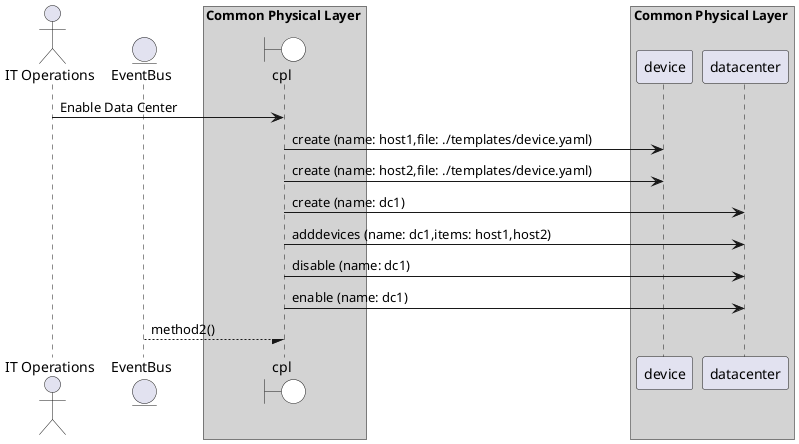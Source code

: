 @startuml

actor "IT Operations"


entity EventBus

box Common Physical Layer #lightgray
    boundary cpl #white
end box


box Common Physical Layer #lightgray
            participant device
            participant datacenter
    end box


"IT Operations" -> cpl: Enable Data Center

    cpl -> "device": create (name: host1,file: ./templates/device.yaml)


    cpl -> "device": create (name: host2,file: ./templates/device.yaml)


    cpl -> "datacenter": create (name: dc1)


    cpl -> "datacenter": adddevices (name: dc1,items: host1,host2)


    cpl -> "datacenter": disable (name: dc1)


    cpl -> "datacenter": enable (name: dc1)





EventBus --/ cpl : method2()
@enduml
